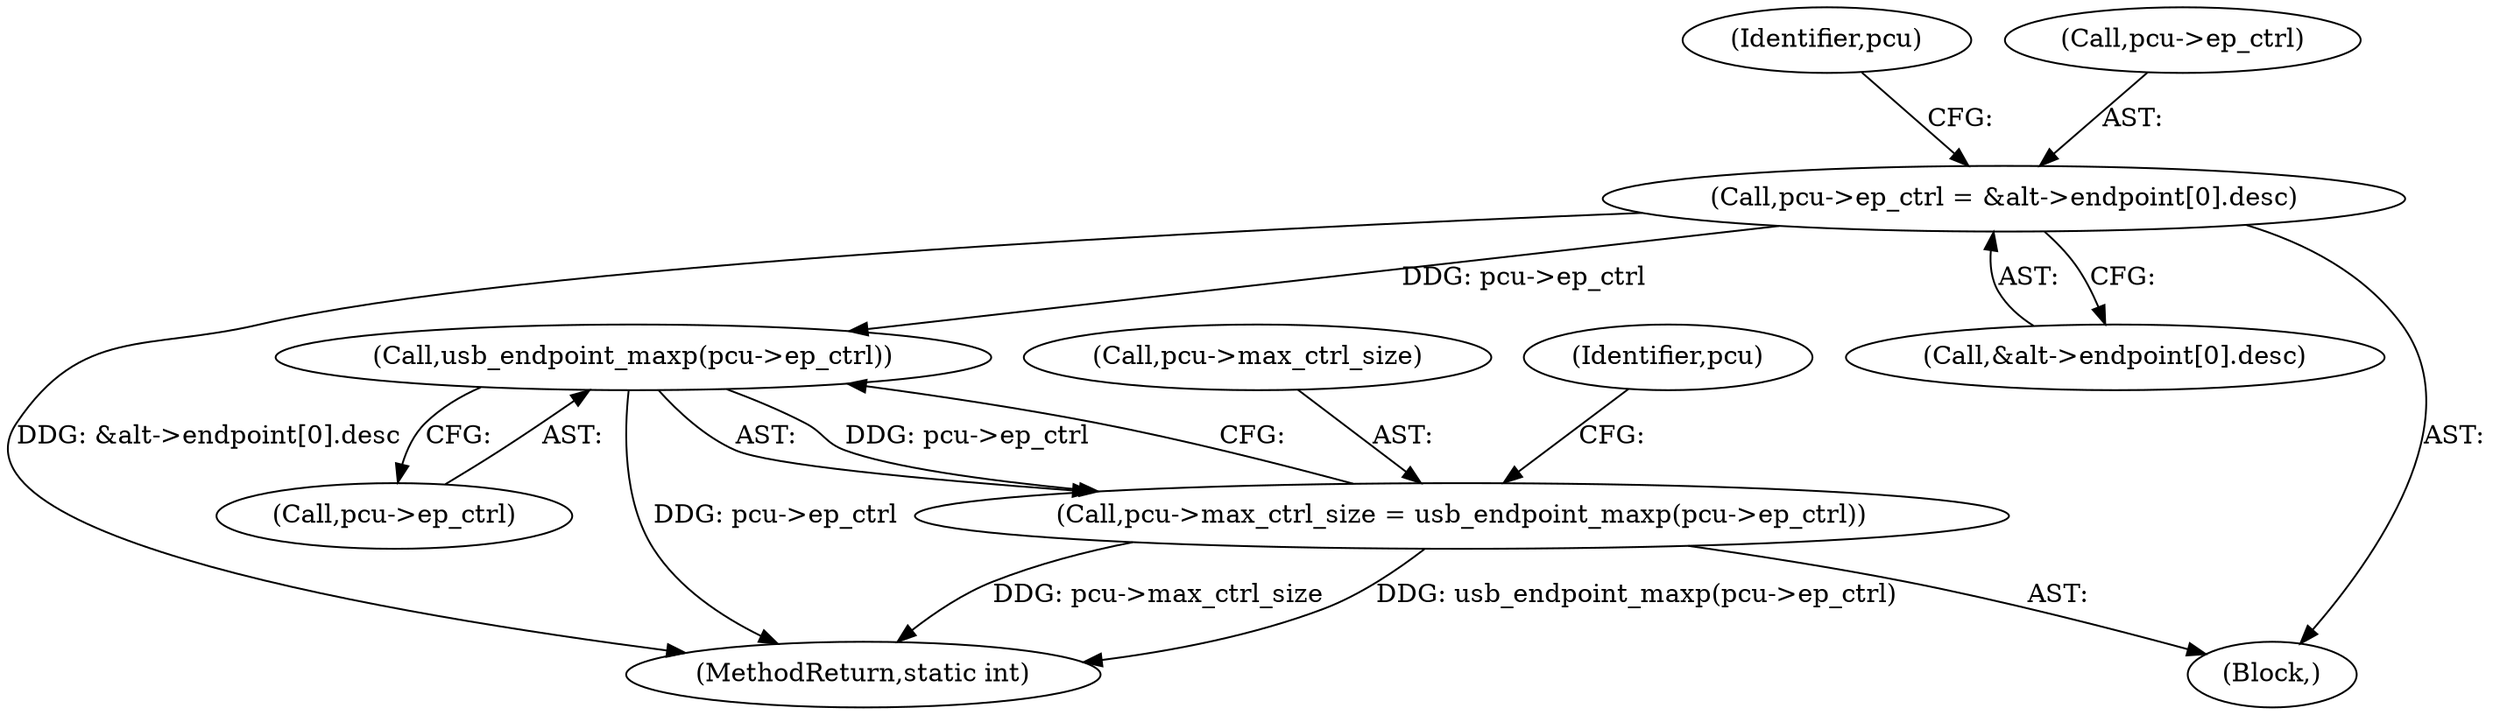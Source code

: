 digraph "0_linux_a0ad220c96692eda76b2e3fd7279f3dcd1d8a8ff@array" {
"1000142" [label="(Call,pcu->ep_ctrl = &alt->endpoint[0].desc)"];
"1000158" [label="(Call,usb_endpoint_maxp(pcu->ep_ctrl))"];
"1000154" [label="(Call,pcu->max_ctrl_size = usb_endpoint_maxp(pcu->ep_ctrl))"];
"1000156" [label="(Identifier,pcu)"];
"1000143" [label="(Call,pcu->ep_ctrl)"];
"1000318" [label="(MethodReturn,static int)"];
"1000158" [label="(Call,usb_endpoint_maxp(pcu->ep_ctrl))"];
"1000155" [label="(Call,pcu->max_ctrl_size)"];
"1000142" [label="(Call,pcu->ep_ctrl = &alt->endpoint[0].desc)"];
"1000146" [label="(Call,&alt->endpoint[0].desc)"];
"1000164" [label="(Identifier,pcu)"];
"1000103" [label="(Block,)"];
"1000159" [label="(Call,pcu->ep_ctrl)"];
"1000154" [label="(Call,pcu->max_ctrl_size = usb_endpoint_maxp(pcu->ep_ctrl))"];
"1000142" -> "1000103"  [label="AST: "];
"1000142" -> "1000146"  [label="CFG: "];
"1000143" -> "1000142"  [label="AST: "];
"1000146" -> "1000142"  [label="AST: "];
"1000156" -> "1000142"  [label="CFG: "];
"1000142" -> "1000318"  [label="DDG: &alt->endpoint[0].desc"];
"1000142" -> "1000158"  [label="DDG: pcu->ep_ctrl"];
"1000158" -> "1000154"  [label="AST: "];
"1000158" -> "1000159"  [label="CFG: "];
"1000159" -> "1000158"  [label="AST: "];
"1000154" -> "1000158"  [label="CFG: "];
"1000158" -> "1000318"  [label="DDG: pcu->ep_ctrl"];
"1000158" -> "1000154"  [label="DDG: pcu->ep_ctrl"];
"1000154" -> "1000103"  [label="AST: "];
"1000155" -> "1000154"  [label="AST: "];
"1000164" -> "1000154"  [label="CFG: "];
"1000154" -> "1000318"  [label="DDG: pcu->max_ctrl_size"];
"1000154" -> "1000318"  [label="DDG: usb_endpoint_maxp(pcu->ep_ctrl)"];
}

